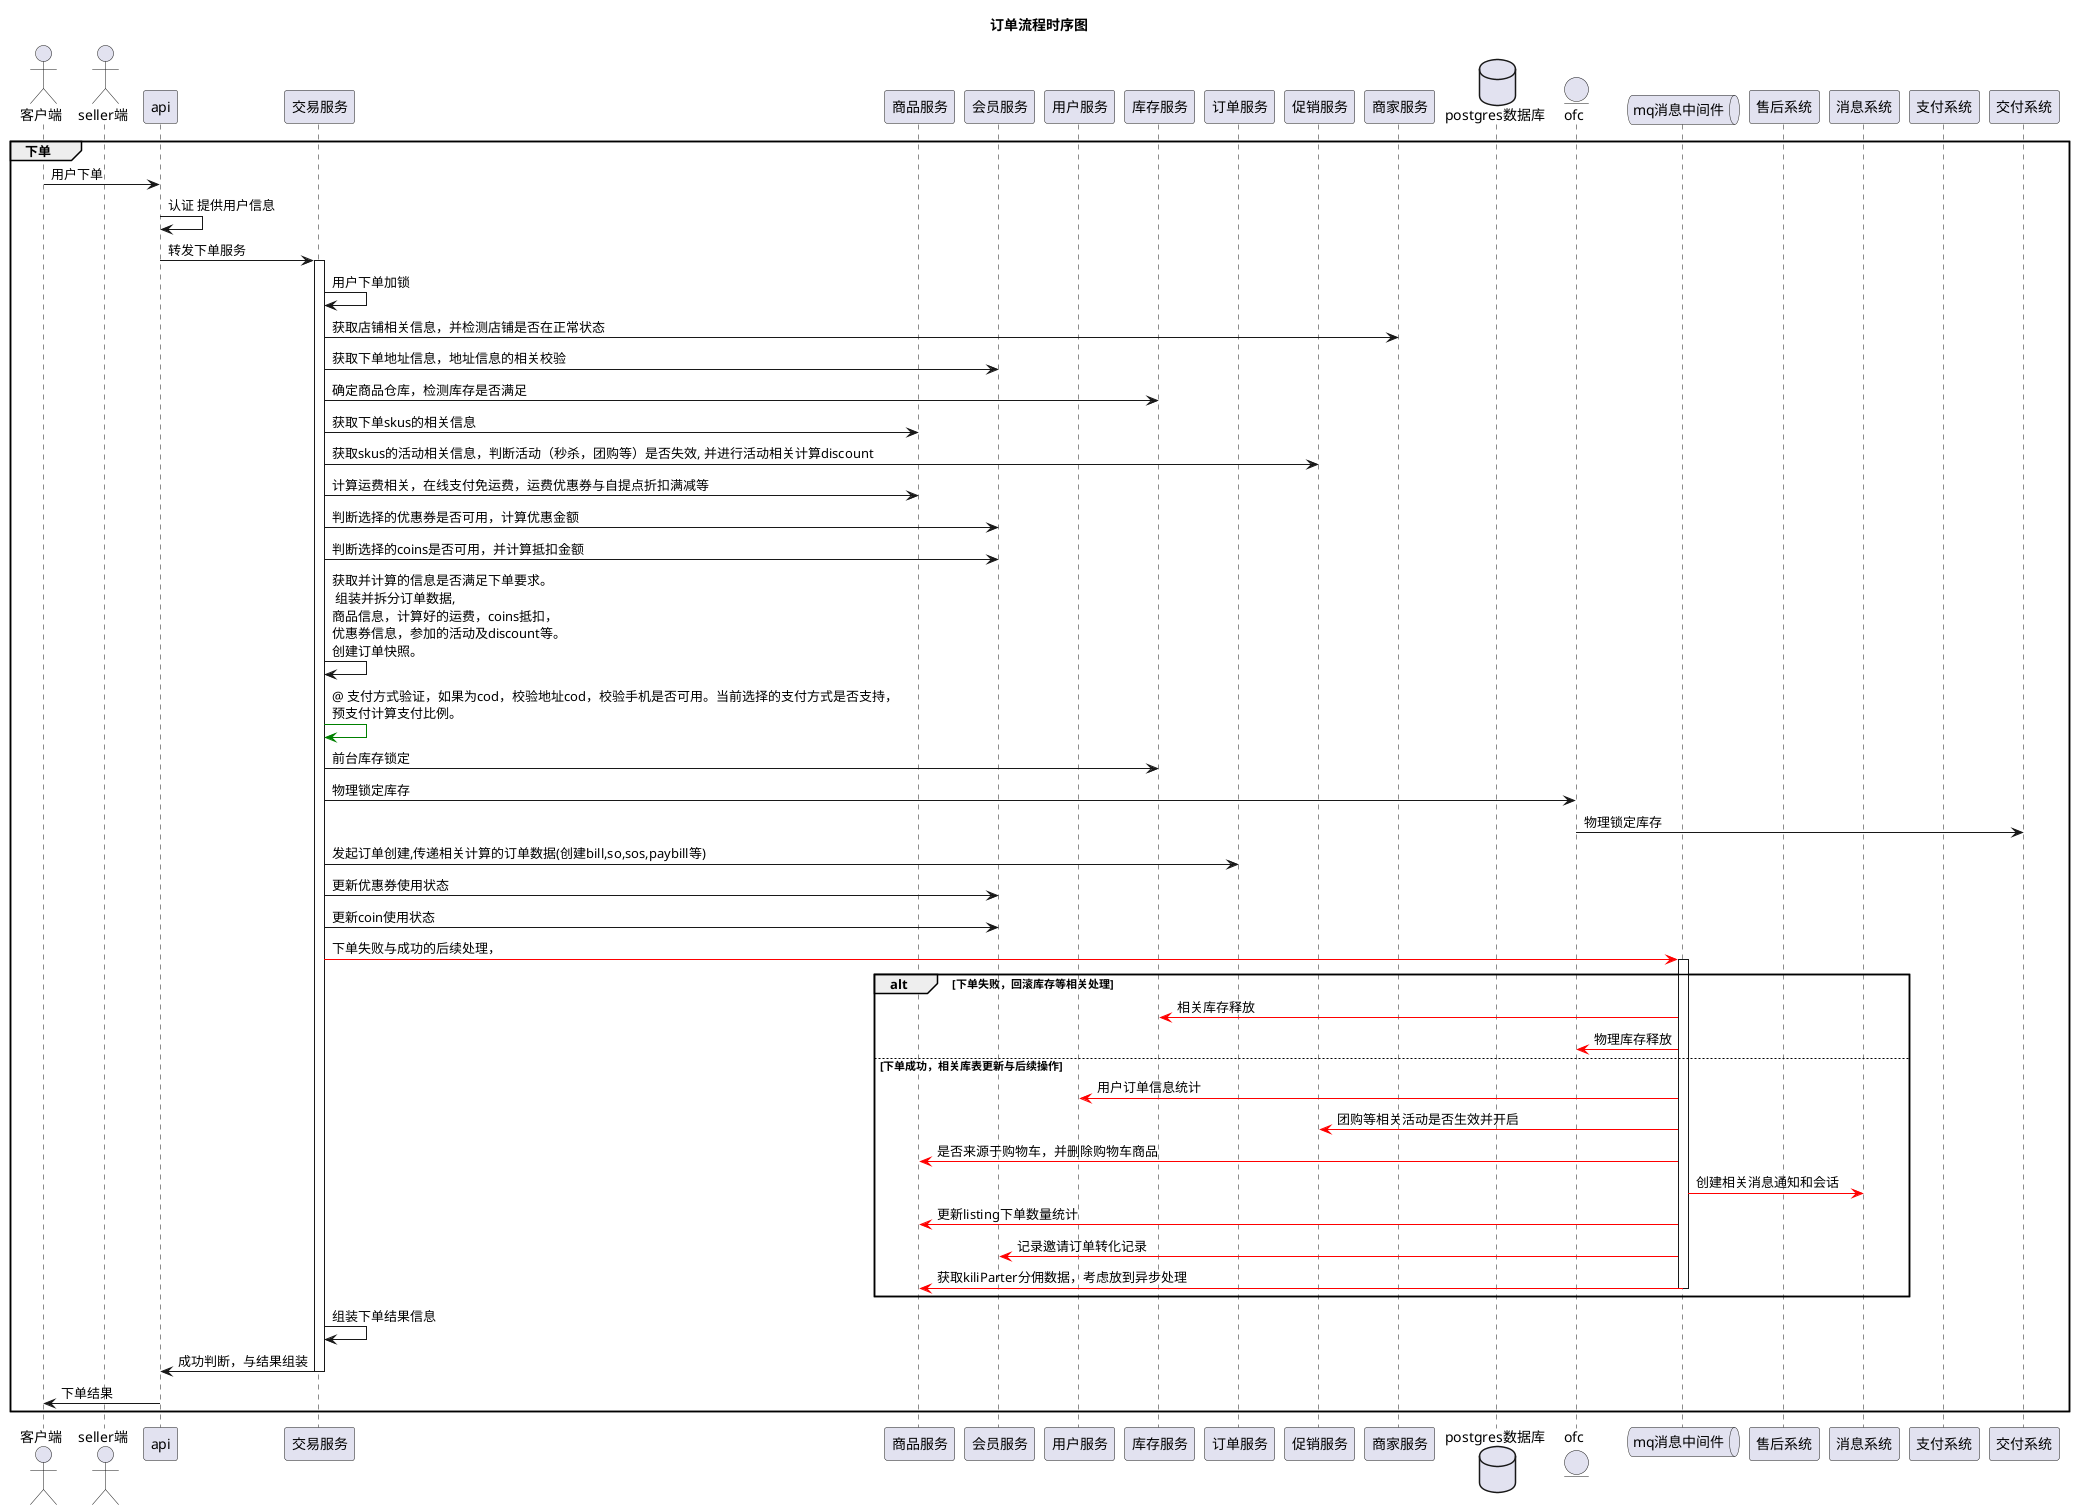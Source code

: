 @startuml
title 订单流程时序图

actor         客户端              as cus      order 1
actor         seller端              as sl      order 1
participant   api          as api      order 2
participant   交易服务             as trade  order 3
participant   商品服务         as goods    order 4
participant   会员服务      as member   order 5
participant   用户服务        as account     order 6
participant   库存服务      as inv   order 7
participant   订单服务             as od    order 8
participant   促销服务   as pro      order 9
participant   商家服务      as seller   order 10

database      postgres数据库      as db       order 12
entity        ofc                as ofc      order 13
queue         mq消息中间件                as mq       order 14
participant   售后系统     as af order 15
participant   消息系统     as message order 15
participant   支付系统      as pay   order 16
participant   交付系统      as log  order 17
'database      redis缓存              as redis    order 18

group 下单
cus -> api: 用户下单
api -> api: 认证 提供用户信息
api -> trade: 转发下单服务
activate trade
trade -> trade: 用户下单加锁
trade -> seller: 获取店铺相关信息，并检测店铺是否在正常状态
trade -> member: 获取下单地址信息，地址信息的相关校验
trade -> inv: 确定商品仓库，检测库存是否满足
trade -> goods: 获取下单skus的相关信息
trade -> pro: 获取skus的活动相关信息，判断活动（秒杀，团购等）是否失效, 并进行活动相关计算discount
trade -> goods: 计算运费相关，在线支付免运费，运费优惠券与自提点折扣满减等
trade -> member: 判断选择的优惠券是否可用，计算优惠金额
trade -> member: 判断选择的coins是否可用，并计算抵扣金额
trade -> trade: 获取并计算的信息是否满足下单要求。\n 组装并拆分订单数据, \n商品信息，计算好的运费，coins抵扣，\n优惠券信息，参加的活动及discount等。\n创建订单快照。
trade -[#green]> trade: @ 支付方式验证，如果为cod，校验地址cod，校验手机是否可用。当前选择的支付方式是否支持，\n预支付计算支付比例。
trade -> inv: 前台库存锁定
trade -> ofc: 物理锁定库存
ofc -> log: 物理锁定库存
trade -> od: 发起订单创建,传递相关计算的订单数据(创建bill,so,sos,paybill等)
trade -> member: 更新优惠券使用状态
trade -> member: 更新coin使用状态
trade -[#red]> mq: 下单失败与成功的后续处理，
alt 下单失败，回滚库存等相关处理
activate mq
mq -[#red]> inv: 相关库存释放
mq -[#red]> ofc: 物理库存释放
else 下单成功，相关库表更新与后续操作
mq -[#red]> account: 用户订单信息统计
mq -[#red]> pro: 团购等相关活动是否生效并开启
mq -[#red]> goods: 是否来源于购物车，并删除购物车商品
mq -[#red]> message: 创建相关消息通知和会话
mq -[#red]> goods:  更新listing下单数量统计
mq -[#red]> member: 记录邀请订单转化记录
mq -[#red]> goods: 获取kiliParter分佣数据，考虑放到异步处理
deactivate mq
end
trade -> trade: 组装下单结果信息
trade -> api: 成功判断，与结果组装
deactivate trade
api -> cus: 下单结果
end
@enduml